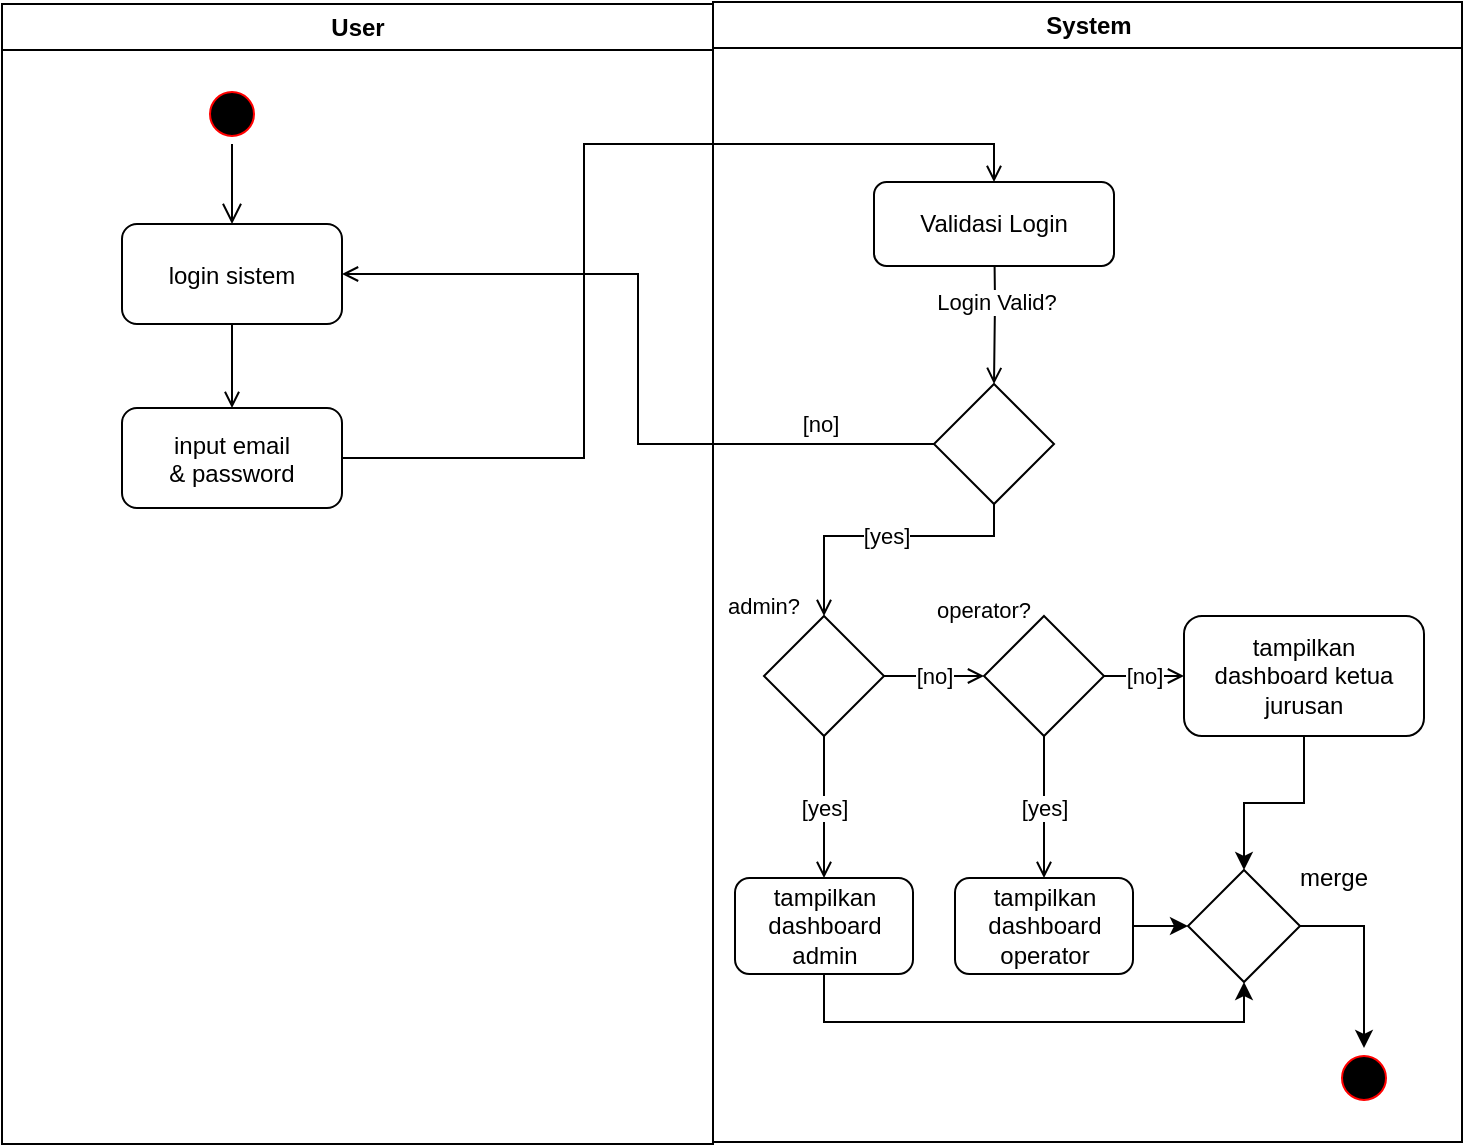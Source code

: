 <mxfile version="21.1.2" type="github" pages="2">
  <diagram name="Login" id="e7e014a7-5840-1c2e-5031-d8a46d1fe8dd">
    <mxGraphModel dx="2200" dy="1175" grid="1" gridSize="10" guides="1" tooltips="1" connect="1" arrows="1" fold="1" page="1" pageScale="1" pageWidth="1169" pageHeight="826" background="none" math="0" shadow="0">
      <root>
        <mxCell id="0" />
        <mxCell id="1" parent="0" />
        <mxCell id="36GVWP3T5FTRGSVmYERR-128" value="" style="group" vertex="1" connectable="0" parent="1">
          <mxGeometry x="220" y="120" width="730" height="571" as="geometry" />
        </mxCell>
        <mxCell id="2" value="User" style="swimlane;whiteSpace=wrap" parent="36GVWP3T5FTRGSVmYERR-128" vertex="1">
          <mxGeometry y="1" width="355.5" height="570" as="geometry" />
        </mxCell>
        <mxCell id="5" value="" style="ellipse;shape=startState;fillColor=#000000;strokeColor=#ff0000;" parent="2" vertex="1">
          <mxGeometry x="100" y="40" width="30" height="30" as="geometry" />
        </mxCell>
        <mxCell id="6" value="" style="edgeStyle=elbowEdgeStyle;elbow=horizontal;verticalAlign=bottom;endArrow=open;endSize=8;strokeColor=#000000;endFill=1;rounded=0;exitX=0.5;exitY=1;exitDx=0;exitDy=0;" parent="2" source="5" target="7" edge="1">
          <mxGeometry x="100" y="40" as="geometry">
            <mxPoint x="115" y="110" as="targetPoint" />
          </mxGeometry>
        </mxCell>
        <mxCell id="7" value="login sistem" style="rounded=1;" parent="2" vertex="1">
          <mxGeometry x="60" y="110" width="110" height="50" as="geometry" />
        </mxCell>
        <mxCell id="8" value="input email &#xa;&amp; password" style="rounded=1;" parent="2" vertex="1">
          <mxGeometry x="60" y="202" width="110" height="50" as="geometry" />
        </mxCell>
        <mxCell id="9" value="" style="endArrow=open;strokeColor=#000000;endFill=1;rounded=0" parent="2" source="7" target="8" edge="1">
          <mxGeometry relative="1" as="geometry" />
        </mxCell>
        <mxCell id="3" value="System" style="swimlane;whiteSpace=wrap" parent="36GVWP3T5FTRGSVmYERR-128" vertex="1">
          <mxGeometry x="355.5" width="374.5" height="570" as="geometry" />
        </mxCell>
        <mxCell id="36GVWP3T5FTRGSVmYERR-62" value="[yes]" style="edgeStyle=orthogonalEdgeStyle;rounded=0;orthogonalLoop=1;jettySize=auto;html=1;entryX=0.5;entryY=0;entryDx=0;entryDy=0;endArrow=open;endFill=0;" edge="1" parent="3" source="36GVWP3T5FTRGSVmYERR-41" target="36GVWP3T5FTRGSVmYERR-56">
          <mxGeometry relative="1" as="geometry">
            <Array as="points">
              <mxPoint x="141" y="267" />
              <mxPoint x="56" y="267" />
            </Array>
          </mxGeometry>
        </mxCell>
        <mxCell id="36GVWP3T5FTRGSVmYERR-41" value="" style="rhombus;whiteSpace=wrap;html=1;fillColor=rgb(255, 255, 255);strokeColor=rgb(0, 0, 0);fontColor=rgb(0, 0, 0);rounded=0;" vertex="1" parent="3">
          <mxGeometry x="110.5" y="191" width="60" height="60" as="geometry" />
        </mxCell>
        <mxCell id="36GVWP3T5FTRGSVmYERR-48" value="&lt;font style=&quot;font-size: 11px;&quot;&gt;Login Valid?&lt;/font&gt;" style="edgeStyle=orthogonalEdgeStyle;rounded=0;orthogonalLoop=1;jettySize=auto;html=1;endArrow=open;endFill=0;" edge="1" parent="3" target="36GVWP3T5FTRGSVmYERR-41">
          <mxGeometry relative="1" as="geometry">
            <mxPoint x="140.5" y="107.0" as="sourcePoint" />
          </mxGeometry>
        </mxCell>
        <mxCell id="36GVWP3T5FTRGSVmYERR-44" value="Validasi Login" style="whiteSpace=wrap;html=1;fillColor=rgb(255, 255, 255);strokeColor=rgb(0, 0, 0);fontColor=rgb(0, 0, 0);rounded=1;" vertex="1" parent="3">
          <mxGeometry x="80.5" y="90" width="120" height="42" as="geometry" />
        </mxCell>
        <mxCell id="36GVWP3T5FTRGSVmYERR-64" value="[no]" style="edgeStyle=orthogonalEdgeStyle;rounded=0;orthogonalLoop=1;jettySize=auto;html=1;endArrow=open;endFill=0;" edge="1" parent="3" source="36GVWP3T5FTRGSVmYERR-56" target="36GVWP3T5FTRGSVmYERR-63">
          <mxGeometry relative="1" as="geometry" />
        </mxCell>
        <mxCell id="36GVWP3T5FTRGSVmYERR-77" value="[yes]" style="edgeStyle=orthogonalEdgeStyle;rounded=0;orthogonalLoop=1;jettySize=auto;html=1;endArrow=open;endFill=0;" edge="1" parent="3" source="36GVWP3T5FTRGSVmYERR-56" target="36GVWP3T5FTRGSVmYERR-76">
          <mxGeometry relative="1" as="geometry" />
        </mxCell>
        <mxCell id="36GVWP3T5FTRGSVmYERR-56" value="" style="rhombus;whiteSpace=wrap;html=1;fillColor=rgb(255, 255, 255);strokeColor=rgb(0, 0, 0);fontColor=rgb(0, 0, 0);rounded=0;" vertex="1" parent="3">
          <mxGeometry x="25.5" y="307" width="60" height="60" as="geometry" />
        </mxCell>
        <mxCell id="36GVWP3T5FTRGSVmYERR-59" value="&lt;font style=&quot;font-size: 11px;&quot;&gt;admin?&lt;/font&gt;" style="text;html=1;strokeColor=none;fillColor=none;align=center;verticalAlign=middle;whiteSpace=wrap;rounded=0;" vertex="1" parent="3">
          <mxGeometry x="-4.5" y="287" width="60" height="30" as="geometry" />
        </mxCell>
        <mxCell id="36GVWP3T5FTRGSVmYERR-91" value="[yes]" style="edgeStyle=orthogonalEdgeStyle;rounded=0;orthogonalLoop=1;jettySize=auto;html=1;entryX=0.5;entryY=0;entryDx=0;entryDy=0;endArrow=open;endFill=0;" edge="1" parent="3" source="36GVWP3T5FTRGSVmYERR-63" target="36GVWP3T5FTRGSVmYERR-90">
          <mxGeometry relative="1" as="geometry" />
        </mxCell>
        <mxCell id="36GVWP3T5FTRGSVmYERR-93" value="[no]" style="edgeStyle=orthogonalEdgeStyle;rounded=0;orthogonalLoop=1;jettySize=auto;html=1;endArrow=open;endFill=0;" edge="1" parent="3" source="36GVWP3T5FTRGSVmYERR-63" target="36GVWP3T5FTRGSVmYERR-92">
          <mxGeometry relative="1" as="geometry" />
        </mxCell>
        <mxCell id="36GVWP3T5FTRGSVmYERR-63" value="" style="rhombus;whiteSpace=wrap;html=1;fillColor=rgb(255, 255, 255);strokeColor=rgb(0, 0, 0);fontColor=rgb(0, 0, 0);rounded=0;" vertex="1" parent="3">
          <mxGeometry x="135.5" y="307" width="60" height="60" as="geometry" />
        </mxCell>
        <mxCell id="36GVWP3T5FTRGSVmYERR-74" value="&lt;font style=&quot;font-size: 11px;&quot;&gt;operator?&lt;/font&gt;" style="text;html=1;strokeColor=none;fillColor=none;align=center;verticalAlign=middle;whiteSpace=wrap;rounded=0;" vertex="1" parent="3">
          <mxGeometry x="105.5" y="289" width="60" height="30" as="geometry" />
        </mxCell>
        <mxCell id="36GVWP3T5FTRGSVmYERR-101" style="edgeStyle=orthogonalEdgeStyle;rounded=0;orthogonalLoop=1;jettySize=auto;html=1;entryX=0.5;entryY=1;entryDx=0;entryDy=0;" edge="1" parent="3" source="36GVWP3T5FTRGSVmYERR-76" target="36GVWP3T5FTRGSVmYERR-96">
          <mxGeometry relative="1" as="geometry">
            <Array as="points">
              <mxPoint x="56" y="510" />
              <mxPoint x="266" y="510" />
            </Array>
          </mxGeometry>
        </mxCell>
        <mxCell id="36GVWP3T5FTRGSVmYERR-76" value="tampilkan dashboard admin" style="whiteSpace=wrap;html=1;fillColor=rgb(255, 255, 255);strokeColor=rgb(0, 0, 0);fontColor=rgb(0, 0, 0);rounded=1;" vertex="1" parent="3">
          <mxGeometry x="11" y="438" width="89" height="48" as="geometry" />
        </mxCell>
        <mxCell id="36GVWP3T5FTRGSVmYERR-97" value="" style="edgeStyle=orthogonalEdgeStyle;rounded=0;orthogonalLoop=1;jettySize=auto;html=1;" edge="1" parent="3" source="36GVWP3T5FTRGSVmYERR-90" target="36GVWP3T5FTRGSVmYERR-96">
          <mxGeometry relative="1" as="geometry" />
        </mxCell>
        <mxCell id="36GVWP3T5FTRGSVmYERR-90" value="tampilkan dashboard operator" style="whiteSpace=wrap;html=1;fillColor=rgb(255, 255, 255);strokeColor=rgb(0, 0, 0);fontColor=rgb(0, 0, 0);rounded=1;" vertex="1" parent="3">
          <mxGeometry x="121" y="438" width="89" height="48" as="geometry" />
        </mxCell>
        <mxCell id="36GVWP3T5FTRGSVmYERR-99" style="edgeStyle=orthogonalEdgeStyle;rounded=0;orthogonalLoop=1;jettySize=auto;html=1;exitX=0.5;exitY=1;exitDx=0;exitDy=0;" edge="1" parent="3" source="36GVWP3T5FTRGSVmYERR-92" target="36GVWP3T5FTRGSVmYERR-96">
          <mxGeometry relative="1" as="geometry" />
        </mxCell>
        <mxCell id="36GVWP3T5FTRGSVmYERR-92" value="&lt;div&gt;tampilkan &lt;br&gt;&lt;/div&gt;&lt;div&gt;dashboard ketua jurusan&lt;/div&gt;" style="whiteSpace=wrap;html=1;fillColor=rgb(255, 255, 255);strokeColor=rgb(0, 0, 0);fontColor=rgb(0, 0, 0);rounded=1;" vertex="1" parent="3">
          <mxGeometry x="235.5" y="307" width="120" height="60" as="geometry" />
        </mxCell>
        <mxCell id="36GVWP3T5FTRGSVmYERR-95" value="" style="ellipse;shape=startState;fillColor=#000000;strokeColor=#ff0000;" vertex="1" parent="3">
          <mxGeometry x="310.5" y="523" width="30" height="30" as="geometry" />
        </mxCell>
        <mxCell id="36GVWP3T5FTRGSVmYERR-126" style="edgeStyle=orthogonalEdgeStyle;rounded=0;orthogonalLoop=1;jettySize=auto;html=1;" edge="1" parent="3" source="36GVWP3T5FTRGSVmYERR-96" target="36GVWP3T5FTRGSVmYERR-95">
          <mxGeometry relative="1" as="geometry" />
        </mxCell>
        <mxCell id="36GVWP3T5FTRGSVmYERR-96" value="" style="rhombus;whiteSpace=wrap;html=1;fillColor=rgb(255, 255, 255);strokeColor=rgb(0, 0, 0);fontColor=rgb(0, 0, 0);rounded=0;" vertex="1" parent="3">
          <mxGeometry x="237.5" y="434" width="56" height="56" as="geometry" />
        </mxCell>
        <mxCell id="36GVWP3T5FTRGSVmYERR-123" value="merge" style="text;html=1;strokeColor=none;fillColor=none;align=center;verticalAlign=middle;whiteSpace=wrap;rounded=0;" vertex="1" parent="3">
          <mxGeometry x="280.5" y="423" width="60" height="30" as="geometry" />
        </mxCell>
        <mxCell id="36GVWP3T5FTRGSVmYERR-53" value="[no]" style="edgeStyle=orthogonalEdgeStyle;rounded=0;orthogonalLoop=1;jettySize=auto;html=1;entryX=1;entryY=0.5;entryDx=0;entryDy=0;endArrow=open;endFill=0;" edge="1" parent="36GVWP3T5FTRGSVmYERR-128" source="36GVWP3T5FTRGSVmYERR-41" target="7">
          <mxGeometry x="-0.702" y="-10" relative="1" as="geometry">
            <mxPoint as="offset" />
          </mxGeometry>
        </mxCell>
        <mxCell id="36GVWP3T5FTRGSVmYERR-55" style="edgeStyle=orthogonalEdgeStyle;rounded=0;orthogonalLoop=1;jettySize=auto;html=1;entryX=0.5;entryY=0;entryDx=0;entryDy=0;endArrow=open;endFill=0;" edge="1" parent="36GVWP3T5FTRGSVmYERR-128" source="8" target="36GVWP3T5FTRGSVmYERR-44">
          <mxGeometry relative="1" as="geometry">
            <Array as="points">
              <mxPoint x="291" y="228" />
              <mxPoint x="291" y="71" />
              <mxPoint x="496" y="71" />
            </Array>
          </mxGeometry>
        </mxCell>
      </root>
    </mxGraphModel>
  </diagram>
  <diagram id="8JrGVByEWSGYkulWL77T" name="CRUD data barang">
    <mxGraphModel dx="765" dy="409" grid="1" gridSize="10" guides="1" tooltips="1" connect="1" arrows="1" fold="1" page="1" pageScale="1" pageWidth="1169" pageHeight="827" math="0" shadow="0">
      <root>
        <mxCell id="0" />
        <mxCell id="1" parent="0" />
        <mxCell id="Y5sgKjppO5QcgNMt-Z6x-1" value="" style="group" vertex="1" connectable="0" parent="1">
          <mxGeometry x="220" y="66" width="730" height="700" as="geometry" />
        </mxCell>
        <mxCell id="Y5sgKjppO5QcgNMt-Z6x-2" value="Admin" style="swimlane;whiteSpace=wrap;startSize=23;swimlaneFillColor=none;gradientColor=none;" vertex="1" parent="Y5sgKjppO5QcgNMt-Z6x-1">
          <mxGeometry x="61" width="294.5" height="699" as="geometry" />
        </mxCell>
        <mxCell id="Y5sgKjppO5QcgNMt-Z6x-3" value="" style="ellipse;shape=startState;fillColor=#000000;strokeColor=#ff0000;" vertex="1" parent="Y5sgKjppO5QcgNMt-Z6x-2">
          <mxGeometry x="100" y="40" width="30" height="30" as="geometry" />
        </mxCell>
        <mxCell id="Y5sgKjppO5QcgNMt-Z6x-4" value="" style="edgeStyle=elbowEdgeStyle;elbow=horizontal;verticalAlign=bottom;endArrow=open;endSize=8;strokeColor=#000000;endFill=1;rounded=0;exitX=0.5;exitY=1;exitDx=0;exitDy=0;" edge="1" parent="Y5sgKjppO5QcgNMt-Z6x-2" source="Y5sgKjppO5QcgNMt-Z6x-3" target="Y5sgKjppO5QcgNMt-Z6x-5">
          <mxGeometry x="100" y="40" as="geometry">
            <mxPoint x="115" y="110" as="targetPoint" />
          </mxGeometry>
        </mxCell>
        <mxCell id="Y5sgKjppO5QcgNMt-Z6x-5" value="login sistem" style="rounded=1;" vertex="1" parent="Y5sgKjppO5QcgNMt-Z6x-2">
          <mxGeometry x="60" y="99" width="110" height="50" as="geometry" />
        </mxCell>
        <mxCell id="Y5sgKjppO5QcgNMt-Z6x-6" value="input email &#xa;&amp; password" style="rounded=1;" vertex="1" parent="Y5sgKjppO5QcgNMt-Z6x-2">
          <mxGeometry x="60" y="179" width="110" height="50" as="geometry" />
        </mxCell>
        <mxCell id="Y5sgKjppO5QcgNMt-Z6x-7" value="" style="endArrow=open;strokeColor=#000000;endFill=1;rounded=0" edge="1" parent="Y5sgKjppO5QcgNMt-Z6x-2" source="Y5sgKjppO5QcgNMt-Z6x-5" target="Y5sgKjppO5QcgNMt-Z6x-6">
          <mxGeometry relative="1" as="geometry" />
        </mxCell>
        <mxCell id="Y5sgKjppO5QcgNMt-Z6x-35" value="Pilih Menu Data Barang" style="whiteSpace=wrap;html=1;fillColor=rgb(255, 255, 255);strokeColor=rgb(0, 0, 0);fontColor=rgb(0, 0, 0);rounded=1;" vertex="1" parent="Y5sgKjppO5QcgNMt-Z6x-2">
          <mxGeometry x="60" y="270.5" width="110" height="41" as="geometry" />
        </mxCell>
        <mxCell id="Y5sgKjppO5QcgNMt-Z6x-46" style="edgeStyle=orthogonalEdgeStyle;rounded=0;orthogonalLoop=1;jettySize=auto;html=1;endArrow=open;endFill=0;" edge="1" parent="Y5sgKjppO5QcgNMt-Z6x-2" source="Y5sgKjppO5QcgNMt-Z6x-41" target="Y5sgKjppO5QcgNMt-Z6x-44">
          <mxGeometry relative="1" as="geometry" />
        </mxCell>
        <mxCell id="Y5sgKjppO5QcgNMt-Z6x-41" value="Kelola Data Barang" style="whiteSpace=wrap;html=1;fillColor=rgb(255, 255, 255);strokeColor=rgb(0, 0, 0);fontColor=rgb(0, 0, 0);rounded=1;" vertex="1" parent="Y5sgKjppO5QcgNMt-Z6x-2">
          <mxGeometry x="60" y="360" width="114.5" height="48" as="geometry" />
        </mxCell>
        <mxCell id="Y5sgKjppO5QcgNMt-Z6x-55" style="rounded=0;orthogonalLoop=1;jettySize=auto;html=1;entryX=0.5;entryY=0;entryDx=0;entryDy=0;endArrow=open;endFill=0;" edge="1" parent="Y5sgKjppO5QcgNMt-Z6x-2" source="Y5sgKjppO5QcgNMt-Z6x-44" target="Y5sgKjppO5QcgNMt-Z6x-47">
          <mxGeometry relative="1" as="geometry" />
        </mxCell>
        <mxCell id="Y5sgKjppO5QcgNMt-Z6x-44" value="" style="shape=line;html=1;strokeWidth=6;strokeColor=#000000;" vertex="1" parent="Y5sgKjppO5QcgNMt-Z6x-2">
          <mxGeometry x="54.5" y="439.86" width="125.5" height="6.27" as="geometry" />
        </mxCell>
        <mxCell id="Y5sgKjppO5QcgNMt-Z6x-47" value="Create" style="whiteSpace=wrap;html=1;fillColor=rgb(255, 255, 255);strokeColor=rgb(0, 0, 0);fontColor=rgb(0, 0, 0);rounded=1;" vertex="1" parent="Y5sgKjppO5QcgNMt-Z6x-2">
          <mxGeometry x="28.5" y="488" width="47.5" height="16" as="geometry" />
        </mxCell>
        <mxCell id="Y5sgKjppO5QcgNMt-Z6x-60" style="rounded=0;orthogonalLoop=1;jettySize=auto;html=1;entryX=0.503;entryY=0.188;entryDx=0;entryDy=0;entryPerimeter=0;endArrow=open;endFill=0;" edge="1" parent="Y5sgKjppO5QcgNMt-Z6x-2" source="Y5sgKjppO5QcgNMt-Z6x-48" target="Y5sgKjppO5QcgNMt-Z6x-58">
          <mxGeometry relative="1" as="geometry" />
        </mxCell>
        <mxCell id="Y5sgKjppO5QcgNMt-Z6x-48" value="Update" style="whiteSpace=wrap;html=1;fillColor=rgb(255, 255, 255);strokeColor=rgb(0, 0, 0);fontColor=rgb(0, 0, 0);rounded=1;" vertex="1" parent="Y5sgKjppO5QcgNMt-Z6x-2">
          <mxGeometry x="93" y="488" width="47.5" height="16" as="geometry" />
        </mxCell>
        <mxCell id="Y5sgKjppO5QcgNMt-Z6x-61" style="rounded=0;orthogonalLoop=1;jettySize=auto;html=1;entryX=0.598;entryY=0;entryDx=0;entryDy=0;entryPerimeter=0;endArrow=open;endFill=0;exitX=0.5;exitY=1;exitDx=0;exitDy=0;" edge="1" parent="Y5sgKjppO5QcgNMt-Z6x-2" source="Y5sgKjppO5QcgNMt-Z6x-51" target="Y5sgKjppO5QcgNMt-Z6x-58">
          <mxGeometry relative="1" as="geometry" />
        </mxCell>
        <mxCell id="Y5sgKjppO5QcgNMt-Z6x-51" value="Delete" style="whiteSpace=wrap;html=1;fillColor=rgb(255, 255, 255);strokeColor=rgb(0, 0, 0);fontColor=rgb(0, 0, 0);rounded=1;" vertex="1" parent="Y5sgKjppO5QcgNMt-Z6x-2">
          <mxGeometry x="158.5" y="488" width="47.5" height="16" as="geometry" />
        </mxCell>
        <mxCell id="Y5sgKjppO5QcgNMt-Z6x-56" style="rounded=0;orthogonalLoop=1;jettySize=auto;html=1;entryX=0.5;entryY=0;entryDx=0;entryDy=0;endArrow=open;endFill=0;exitX=0.499;exitY=0.559;exitDx=0;exitDy=0;exitPerimeter=0;" edge="1" parent="Y5sgKjppO5QcgNMt-Z6x-2" source="Y5sgKjppO5QcgNMt-Z6x-44" target="Y5sgKjppO5QcgNMt-Z6x-48">
          <mxGeometry relative="1" as="geometry">
            <mxPoint x="123" y="456" as="sourcePoint" />
            <mxPoint x="62" y="498" as="targetPoint" />
          </mxGeometry>
        </mxCell>
        <mxCell id="Y5sgKjppO5QcgNMt-Z6x-57" style="rounded=0;orthogonalLoop=1;jettySize=auto;html=1;entryX=0.5;entryY=0;entryDx=0;entryDy=0;endArrow=open;endFill=0;exitX=0.499;exitY=0.994;exitDx=0;exitDy=0;exitPerimeter=0;" edge="1" parent="Y5sgKjppO5QcgNMt-Z6x-2" source="Y5sgKjppO5QcgNMt-Z6x-44" target="Y5sgKjppO5QcgNMt-Z6x-51">
          <mxGeometry relative="1" as="geometry">
            <mxPoint x="127" y="453" as="sourcePoint" />
            <mxPoint x="127" y="498" as="targetPoint" />
          </mxGeometry>
        </mxCell>
        <mxCell id="Y5sgKjppO5QcgNMt-Z6x-58" value="" style="shape=line;html=1;strokeWidth=6;strokeColor=#000000;" vertex="1" parent="Y5sgKjppO5QcgNMt-Z6x-2">
          <mxGeometry x="52" y="544" width="125.5" height="6.27" as="geometry" />
        </mxCell>
        <mxCell id="Y5sgKjppO5QcgNMt-Z6x-63" style="rounded=0;orthogonalLoop=1;jettySize=auto;html=1;endArrow=open;endFill=0;exitX=0.5;exitY=1;exitDx=0;exitDy=0;" edge="1" parent="Y5sgKjppO5QcgNMt-Z6x-2" source="Y5sgKjppO5QcgNMt-Z6x-47">
          <mxGeometry relative="1" as="geometry">
            <mxPoint x="192" y="514" as="sourcePoint" />
            <mxPoint x="99" y="544" as="targetPoint" />
          </mxGeometry>
        </mxCell>
        <mxCell id="Y5sgKjppO5QcgNMt-Z6x-8" value="System" style="swimlane;whiteSpace=wrap" vertex="1" parent="Y5sgKjppO5QcgNMt-Z6x-1">
          <mxGeometry x="355.5" width="294.5" height="700" as="geometry" />
        </mxCell>
        <mxCell id="Y5sgKjppO5QcgNMt-Z6x-33" value="[yes]" style="edgeStyle=orthogonalEdgeStyle;rounded=0;orthogonalLoop=1;jettySize=auto;html=1;endArrow=open;endFill=0;" edge="1" parent="Y5sgKjppO5QcgNMt-Z6x-8" source="Y5sgKjppO5QcgNMt-Z6x-10" target="Y5sgKjppO5QcgNMt-Z6x-26">
          <mxGeometry relative="1" as="geometry" />
        </mxCell>
        <mxCell id="Y5sgKjppO5QcgNMt-Z6x-10" value="" style="rhombus;whiteSpace=wrap;html=1;fillColor=rgb(255, 255, 255);strokeColor=rgb(0, 0, 0);fontColor=rgb(0, 0, 0);rounded=0;" vertex="1" parent="Y5sgKjppO5QcgNMt-Z6x-8">
          <mxGeometry x="110.5" y="170" width="60" height="60" as="geometry" />
        </mxCell>
        <mxCell id="Y5sgKjppO5QcgNMt-Z6x-11" value="&lt;font style=&quot;font-size: 11px;&quot;&gt;Login Valid?&lt;/font&gt;" style="edgeStyle=orthogonalEdgeStyle;rounded=0;orthogonalLoop=1;jettySize=auto;html=1;endArrow=open;endFill=0;" edge="1" parent="Y5sgKjppO5QcgNMt-Z6x-8" target="Y5sgKjppO5QcgNMt-Z6x-10">
          <mxGeometry x="0.365" relative="1" as="geometry">
            <mxPoint x="140.5" y="107.0" as="sourcePoint" />
            <mxPoint as="offset" />
          </mxGeometry>
        </mxCell>
        <mxCell id="Y5sgKjppO5QcgNMt-Z6x-12" value="Validasi Login" style="whiteSpace=wrap;html=1;fillColor=rgb(255, 255, 255);strokeColor=rgb(0, 0, 0);fontColor=rgb(0, 0, 0);rounded=1;" vertex="1" parent="Y5sgKjppO5QcgNMt-Z6x-8">
          <mxGeometry x="80.5" y="90" width="120" height="42" as="geometry" />
        </mxCell>
        <mxCell id="Y5sgKjppO5QcgNMt-Z6x-26" value="dashboard admin" style="whiteSpace=wrap;html=1;fillColor=rgb(255, 255, 255);strokeColor=rgb(0, 0, 0);fontColor=rgb(0, 0, 0);rounded=1;" vertex="1" parent="Y5sgKjppO5QcgNMt-Z6x-8">
          <mxGeometry x="80.5" y="267" width="120" height="50" as="geometry" />
        </mxCell>
        <mxCell id="Y5sgKjppO5QcgNMt-Z6x-27" value="" style="ellipse;shape=startState;fillColor=#000000;strokeColor=#ff0000;" vertex="1" parent="Y5sgKjppO5QcgNMt-Z6x-8">
          <mxGeometry x="310.5" y="523" width="30" height="30" as="geometry" />
        </mxCell>
        <mxCell id="Y5sgKjppO5QcgNMt-Z6x-28" style="edgeStyle=orthogonalEdgeStyle;rounded=0;orthogonalLoop=1;jettySize=auto;html=1;" edge="1" parent="Y5sgKjppO5QcgNMt-Z6x-8" target="Y5sgKjppO5QcgNMt-Z6x-27">
          <mxGeometry relative="1" as="geometry">
            <mxPoint x="293.5" y="462" as="sourcePoint" />
          </mxGeometry>
        </mxCell>
        <mxCell id="Y5sgKjppO5QcgNMt-Z6x-38" value="Tampilkan Halaman Data Barang" style="whiteSpace=wrap;html=1;fillColor=rgb(255, 255, 255);strokeColor=rgb(0, 0, 0);fontColor=rgb(0, 0, 0);rounded=1;" vertex="1" parent="Y5sgKjppO5QcgNMt-Z6x-8">
          <mxGeometry x="85.5" y="360" width="114.5" height="48" as="geometry" />
        </mxCell>
        <mxCell id="Y5sgKjppO5QcgNMt-Z6x-31" value="[no]" style="edgeStyle=orthogonalEdgeStyle;rounded=0;orthogonalLoop=1;jettySize=auto;html=1;entryX=1;entryY=0.5;entryDx=0;entryDy=0;endArrow=open;endFill=0;" edge="1" parent="Y5sgKjppO5QcgNMt-Z6x-1" source="Y5sgKjppO5QcgNMt-Z6x-10" target="Y5sgKjppO5QcgNMt-Z6x-5">
          <mxGeometry x="-0.702" y="-10" relative="1" as="geometry">
            <mxPoint as="offset" />
          </mxGeometry>
        </mxCell>
        <mxCell id="Y5sgKjppO5QcgNMt-Z6x-32" style="edgeStyle=orthogonalEdgeStyle;rounded=0;orthogonalLoop=1;jettySize=auto;html=1;entryX=0.5;entryY=0;entryDx=0;entryDy=0;endArrow=open;endFill=0;" edge="1" parent="Y5sgKjppO5QcgNMt-Z6x-1" source="Y5sgKjppO5QcgNMt-Z6x-6" target="Y5sgKjppO5QcgNMt-Z6x-12">
          <mxGeometry relative="1" as="geometry">
            <Array as="points">
              <mxPoint x="291" y="204" />
              <mxPoint x="291" y="71" />
              <mxPoint x="496" y="71" />
            </Array>
          </mxGeometry>
        </mxCell>
        <mxCell id="Y5sgKjppO5QcgNMt-Z6x-36" value="" style="edgeStyle=orthogonalEdgeStyle;rounded=0;orthogonalLoop=1;jettySize=auto;html=1;endArrow=open;endFill=0;" edge="1" parent="Y5sgKjppO5QcgNMt-Z6x-1" source="Y5sgKjppO5QcgNMt-Z6x-26" target="Y5sgKjppO5QcgNMt-Z6x-35">
          <mxGeometry relative="1" as="geometry" />
        </mxCell>
        <mxCell id="Y5sgKjppO5QcgNMt-Z6x-39" value="" style="edgeStyle=orthogonalEdgeStyle;rounded=0;orthogonalLoop=1;jettySize=auto;html=1;endArrow=open;endFill=0;" edge="1" parent="Y5sgKjppO5QcgNMt-Z6x-1" source="Y5sgKjppO5QcgNMt-Z6x-35" target="Y5sgKjppO5QcgNMt-Z6x-38">
          <mxGeometry relative="1" as="geometry">
            <Array as="points">
              <mxPoint x="176" y="340" />
              <mxPoint x="496" y="340" />
            </Array>
          </mxGeometry>
        </mxCell>
        <mxCell id="Y5sgKjppO5QcgNMt-Z6x-42" value="" style="edgeStyle=orthogonalEdgeStyle;rounded=0;orthogonalLoop=1;jettySize=auto;html=1;" edge="1" parent="Y5sgKjppO5QcgNMt-Z6x-1" source="Y5sgKjppO5QcgNMt-Z6x-38" target="Y5sgKjppO5QcgNMt-Z6x-41">
          <mxGeometry relative="1" as="geometry" />
        </mxCell>
      </root>
    </mxGraphModel>
  </diagram>
</mxfile>
